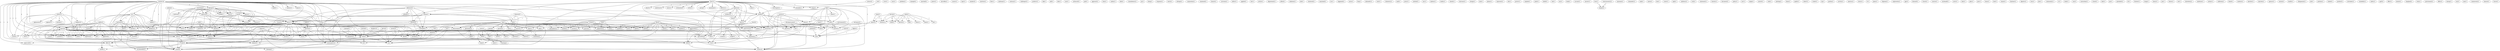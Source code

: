 digraph G {
  chemical [ label="chemical(2)" ];
  space [ label="space(27)" ];
  see [ label="see(1)" ];
  crew [ label="crew(1)" ];
  face [ label="face(12)" ];
  analysis [ label="analysis(4)" ];
  study [ label="study(3)" ];
  altnet [ label="altnet(1)" ];
  conference [ label="conference(1)" ];
  exists [ label="exists(1)" ];
  civilization [ label="civilization(1)" ];
  writer [ label="writer(1)" ];
  model [ label="model(4)" ];
  guess [ label="guess(1)" ];
  group [ label="group(1)" ];
  meantime [ label="meantime(1)" ];
  address [ label="address(1)" ];
  research [ label="research(5)" ];
  human [ label="human(1)" ];
  idea [ label="idea(1)" ];
  speculation [ label="speculation(2)" ];
  activist [ label="activist(1)" ];
  study [ label="study(1)" ];
  interest [ label="interest(1)" ];
  investigate [ label="investigate(1)" ];
  resemble [ label="resemble(1)" ];
  don [ label="don(1)" ];
  image [ label="image(1)" ];
  surface [ label="surface(4)" ];
  carry [ label="carry(2)" ];
  resolution [ label="resolution(1)" ];
  bay [ label="bay(1)" ];
  settle [ label="settle(1)" ];
  part [ label="part(1)" ];
  question [ label="question(1)" ];
  fuel [ label="fuel(5)" ];
  camera [ label="camera(1)" ];
  cargo [ label="cargo(1)" ];
  formation [ label="formation(1)" ];
  uses [ label="uses(1)" ];
  problem [ label="problem(1)" ];
  faq [ label="faq(2)" ];
  look [ label="look(1)" ];
  name [ label="name(1)" ];
  doesn [ label="doesn(1)" ];
  look [ label="look(1)" ];
  controversy [ label="controversy(2)" ];
  argument [ label="argument(1)" ];
  example [ label="example(1)" ];
  marshall [ label="marshall(1)" ];
  power [ label="power(1)" ];
  microfilm [ label="microfilm(1)" ];
  shuttle [ label="shuttle(16)" ];
  orbiter [ label="orbiter(3)" ];
  build [ label="build(1)" ];
  damage [ label="damage(1)" ];
  ar [ label="ar(1)" ];
  reentry [ label="reentry(1)" ];
  damage [ label="damage(1)" ];
  layer [ label="layer(2)" ];
  place [ label="place(1)" ];
  re [ label="re(1)" ];
  use [ label="use(1)" ];
  supply [ label="supply(1)" ];
  hardware [ label="hardware(2)" ];
  launch [ label="launch(2)" ];
  amount [ label="amount(1)" ];
  order [ label="order(2)" ];
  spacecraft [ label="spacecraft(1)" ];
  time [ label="time(5)" ];
  launch [ label="launch(5)" ];
  schedule [ label="schedule(1)" ];
  guidance [ label="guidance(1)" ];
  use [ label="use(2)" ];
  factor [ label="factor(1)" ];
  ch [ label="ch(1)" ];
  fact [ label="fact(2)" ];
  system [ label="system(1)" ];
  travel [ label="travel(1)" ];
  stratosphere [ label="stratosphere(3)" ];
  assumes [ label="assumes(1)" ];
  effect [ label="effect(3)" ];
  orbit [ label="orbit(5)" ];
  ozone [ label="ozone(8)" ];
  need [ label="need(1)" ];
  explosion [ label="explosion(3)" ];
  causes [ label="causes(1)" ];
  topic [ label="topic(1)" ];
  number [ label="number(3)" ];
  appears [ label="appears(1)" ];
  horizon [ label="horizon(1)" ];
  appearance [ label="appearance(1)" ];
  imagery [ label="imagery(2)" ];
  one [ label="one(1)" ];
  west [ label="west(1)" ];
  institute [ label="institute(1)" ];
  flow [ label="flow(1)" ];
  form [ label="form(2)" ];
  evidence [ label="evidence(1)" ];
  discussion [ label="discussion(2)" ];
  city [ label="city(2)" ];
  molenaar [ label="molenaar(1)" ];
  contrary [ label="contrary(1)" ];
  challenger [ label="challenger(2)" ];
  predicts [ label="predicts(1)" ];
  dak [ label="dak(1)" ];
  add [ label="add(1)" ];
  skin [ label="skin(1)" ];
  case [ label="case(1)" ];
  advanced [ label="advanced(1)" ];
  animal [ label="animal(1)" ];
  exposure [ label="exposure(2)" ];
  injury [ label="injury(2)" ];
  eds [ label="eds(1)" ];
  pad [ label="pad(1)" ];
  approach [ label="approach(1)" ];
  item [ label="item(1)" ];
  smiley [ label="smiley(1)" ];
  died [ label="died(1)" ];
  resemblance [ label="resemblance(1)" ];
  pu [ label="pu(1)" ];
  bring [ label="bring(1)" ];
  response [ label="response(1)" ];
  watch [ label="watch(1)" ];
  half [ label="half(1)" ];
  produce [ label="produce(1)" ];
  minute [ label="minute(1)" ];
  attempt [ label="attempt(1)" ];
  corporation [ label="corporation(1)" ];
  ko [ label="ko(2)" ];
  decompression [ label="decompression(2)" ];
  ed [ label="ed(1)" ];
  examined [ label="examined(1)" ];
  data [ label="data(3)" ];
  reach [ label="reach(1)" ];
  give [ label="give(1)" ];
  weather [ label="weather(1)" ];
  opportunity [ label="opportunity(1)" ];
  loss [ label="loss(1)" ];
  failed [ label="failed(1)" ];
  publish [ label="publish(1)" ];
  analyze [ label="analyze(1)" ];
  landed [ label="landed(1)" ];
  satellite [ label="satellite(1)" ];
  branch [ label="branch(1)" ];
  corrosion [ label="corrosion(1)" ];
  editor [ label="editor(1)" ];
  applied [ label="applied(1)" ];
  tier [ label="tier(1)" ];
  article [ label="article(1)" ];
  department [ label="department(1)" ];
  something [ label="something(2)" ];
  eardrum [ label="eardrum(1)" ];
  vacuum [ label="vacuum(3)" ];
  trouble [ label="trouble(1)" ];
  theory [ label="theory(1)" ];
  scuba [ label="scuba(1)" ];
  alfred [ label="alfred(1)" ];
  radiation [ label="radiation(1)" ];
  boil [ label="boil(1)" ];
  reentered [ label="reentered(1)" ];
  maryland [ label="maryland(1)" ];
  inc [ label="inc(1)" ];
  happened [ label="happened(1)" ];
  astra [ label="astra(1)" ];
  frog [ label="frog(1)" ];
  alexander [ label="alexander(1)" ];
  rtg [ label="rtg(3)" ];
  heat [ label="heat(1)" ];
  plutonium [ label="plutonium(3)" ];
  period [ label="period(1)" ];
  prevent [ label="prevent(1)" ];
  review [ label="review(2)" ];
  release [ label="release(2)" ];
  judgement [ label="judgement(1)" ];
  fell [ label="fell(1)" ];
  wish [ label="wish(1)" ];
  pursue [ label="pursue(1)" ];
  source [ label="source(2)" ];
  lunar [ label="lunar(1)" ];
  atmosphere [ label="atmosphere(1)" ];
  module [ label="module(1)" ];
  make [ label="make(1)" ];
  block [ label="block(1)" ];
  start [ label="start(1)" ];
  chemistry [ label="chemistry(1)" ];
  mail [ label="mail(1)" ];
  press [ label="press(1)" ];
  method [ label="method(1)" ];
  team [ label="team(2)" ];
  forensic [ label="forensic(1)" ];
  report [ label="report(5)" ];
  unc [ label="unc(1)" ];
  edge [ label="edge(1)" ];
  nimbus [ label="nimbus(1)" ];
  reality [ label="reality(1)" ];
  charlie [ label="charlie(1)" ];
  decrease [ label="decrease(1)" ];
  design [ label="design(1)" ];
  lack [ label="lack(1)" ];
  please [ label="please(1)" ];
  represent [ label="represent(1)" ];
  edu [ label="edu(1)" ];
  grover [ label="grover(1)" ];
  explode [ label="explode(1)" ];
  point [ label="point(1)" ];
  belief [ label="belief(1)" ];
  vab [ label="vab(1)" ];
  nus [ label="nus(1)" ];
  risk [ label="risk(2)" ];
  book [ label="book(1)" ];
  account [ label="account(1)" ];
  answer [ label="answer(1)" ];
  influence [ label="influence(2)" ];
  globally [ label="globally(1)" ];
  chlorine [ label="chlorine(3)" ];
  averaged [ label="averaged(1)" ];
  lose [ label="lose(1)" ];
  oxygen [ label="oxygen(1)" ];
  consciousness [ label="consciousness(2)" ];
  center [ label="center(3)" ];
  naumann [ label="naumann(1)" ];
  page [ label="page(1)" ];
  remainder [ label="remainder(1)" ];
  tank [ label="tank(1)" ];
  ocean [ label="ocean(2)" ];
  maria [ label="maria(1)" ];
  sheet [ label="sheet(1)" ];
  scratch [ label="scratch(1)" ];
  accommodate [ label="accommodate(1)" ];
  modify [ label="modify(1)" ];
  box [ label="box(1)" ];
  crater [ label="crater(1)" ];
  mph [ label="mph(1)" ];
  salisbury [ label="salisbury(1)" ];
  rock [ label="rock(1)" ];
  statement [ label="statement(1)" ];
  cabin [ label="cabin(2)" ];
  water [ label="water(1)" ];
  destroy [ label="destroy(1)" ];
  spent [ label="spent(1)" ];
  kill [ label="kill(1)" ];
  mind [ label="mind(1)" ];
  hit [ label="hit(1)" ];
  toxicity [ label="toxicity(1)" ];
  document [ label="document(2)" ];
  kerwin [ label="kerwin(2)" ];
  policy [ label="policy(1)" ];
  nov [ label="nov(1)" ];
  origin [ label="origin(1)" ];
  public [ label="public(1)" ];
  mission [ label="mission(5)" ];
  univelt [ label="univelt(1)" ];
  code [ label="code(1)" ];
  printing [ label="printing(1)" ];
  dunn [ label="dunn(1)" ];
  ad [ label="ad(1)" ];
  appeared [ label="appeared(1)" ];
  issue [ label="issue(1)" ];
  impact [ label="impact(4)" ];
  apollo [ label="apollo(1)" ];
  robert [ label="robert(1)" ];
  flight [ label="flight(3)" ];
  nasa [ label="nasa(9)" ];
  releases [ label="releases(1)" ];
  access [ label="access(1)" ];
  year [ label="year(4)" ];
  rocket [ label="rocket(1)" ];
  douglass [ label="douglass(2)" ];
  mj [ label="mj(1)" ];
  gordon [ label="gordon(1)" ];
  activity [ label="activity(1)" ];
  america [ label="america(1)" ];
  status [ label="status(1)" ];
  tr [ label="tr(1)" ];
  plans [ label="plans(1)" ];
  chipman [ label="chipman(1)" ];
  came [ label="came(1)" ];
  burning [ label="burning(1)" ];
  exploration [ label="exploration(1)" ];
  galileo [ label="galileo(2)" ];
  reviews [ label="reviews(1)" ];
  gpo [ label="gpo(2)" ];
  garcia [ label="garcia(2)" ];
  redesign [ label="redesign(1)" ];
  bernard [ label="bernard(1)" ];
  sze [ label="sze(1)" ];
  trench [ label="trench(1)" ];
  concise [ label="concise(1)" ];
  mcdonald [ label="mcdonald(1)" ];
  astro [ label="astro(1)" ];
  date [ label="date(1)" ];
  earth [ label="earth(4)" ];
  vicinity [ label="vicinity(1)" ];
  weight [ label="weight(1)" ];
  glen [ label="glen(1)" ];
  giss [ label="giss(1)" ];
  texas [ label="texas(1)" ];
  journal [ label="journal(2)" ];
  doe [ label="doe(3)" ];
  wayne [ label="wayne(1)" ];
  hinshaw [ label="hinshaw(1)" ];
  dipeitro [ label="dipeitro(1)" ];
  lava [ label="lava(1)" ];
  breath [ label="breath(2)" ];
  hold [ label="hold(1)" ];
  jbis [ label="jbis(1)" ];
  community [ label="community(1)" ];
  cr [ label="cr(1)" ];
  looks [ label="looks(1)" ];
  sun [ label="sun(2)" ];
  eustachian [ label="eustachian(1)" ];
  school [ label="school(1)" ];
  dale [ label="dale(1)" ];
  jan [ label="jan(1)" ];
  society [ label="society(4)" ];
  leech [ label="leech(2)" ];
  greenbelt [ label="greenbelt(1)" ];
  dr [ label="dr(1)" ];
  frontier [ label="frontier(1)" ];
  tonga [ label="tonga(1)" ];
  henry [ label="henry(1)" ];
  jon [ label="jon(1)" ];
  freeze [ label="freeze(1)" ];
  net [ label="net(1)" ];
  michael [ label="michael(1)" ];
  showdown [ label="showdown(1)" ];
  june [ label="june(1)" ];
  vol [ label="vol(3)" ];
  medicine [ label="medicine(1)" ];
  author [ label="author(1)" ];
  california [ label="california(1)" ];
  aerospace [ label="aerospace(2)" ];
  blood [ label="blood(1)" ];
  sunburn [ label="sunburn(1)" ];
  environment [ label="environment(3)" ];
  koestler [ label="koestler(1)" ];
  malcolm [ label="malcolm(1)" ];
  spencer [ label="spencer(1)" ];
  saturn [ label="saturn(3)" ];
  health [ label="health(1)" ];
  chimpanzee [ label="chimpanzee(1)" ];
  carlotto [ label="carlotto(1)" ];
  md [ label="md(1)" ];
  jackman [ label="jackman(4)" ];
  position [ label="position(1)" ];
  looked [ label="looked(1)" ];
  prather [ label="prather(3)" ];
  november [ label="november(1)" ];
  variability [ label="variability(1)" ];
  science [ label="science(2)" ];
  safety [ label="safety(1)" ];
  april [ label="april(2)" ];
  effort [ label="effort(1)" ];
  kermit [ label="kermit(1)" ];
  hoagland [ label="hoagland(1)" ];
  stein [ label="stein(1)" ];
  government [ label="government(1)" ];
  office [ label="office(2)" ];
  energy [ label="energy(1)" ];
  usa [ label="usa(2)" ];
  june [ label="june(2)" ];
  sam [ label="sam(1)" ];
  commission [ label="commission(1)" ];
  hanson [ label="hanson(1)" ];
  tissue [ label="tissue(1)" ];
  chemical -> space [ label="1" ];
  chemical -> see [ label="1" ];
  face -> analysis [ label="2" ];
  face -> study [ label="1" ];
  face -> altnet [ label="1" ];
  face -> conference [ label="1" ];
  face -> exists [ label="1" ];
  face -> civilization [ label="1" ];
  face -> writer [ label="1" ];
  face -> model [ label="3" ];
  face -> space [ label="1" ];
  face -> guess [ label="2" ];
  face -> group [ label="1" ];
  face -> meantime [ label="1" ];
  face -> address [ label="1" ];
  face -> research [ label="1" ];
  face -> human [ label="1" ];
  face -> idea [ label="1" ];
  face -> speculation [ label="1" ];
  face -> activist [ label="1" ];
  face -> study [ label="1" ];
  face -> interest [ label="1" ];
  face -> investigate [ label="1" ];
  face -> resemble [ label="1" ];
  face -> don [ label="1" ];
  face -> image [ label="2" ];
  face -> surface [ label="1" ];
  carry -> resolution [ label="1" ];
  carry -> bay [ label="1" ];
  carry -> settle [ label="1" ];
  carry -> part [ label="1" ];
  carry -> question [ label="1" ];
  carry -> fuel [ label="1" ];
  carry -> camera [ label="1" ];
  carry -> cargo [ label="1" ];
  carry -> formation [ label="1" ];
  faq -> look [ label="1" ];
  faq -> name [ label="1" ];
  faq -> model [ label="1" ];
  faq -> research [ label="1" ];
  faq -> activist [ label="1" ];
  faq -> interest [ label="1" ];
  faq -> doesn [ label="1" ];
  faq -> look [ label="1" ];
  faq -> controversy [ label="1" ];
  faq -> argument [ label="1" ];
  faq -> surface [ label="1" ];
  shuttle -> orbiter [ label="3" ];
  shuttle -> study [ label="1" ];
  shuttle -> build [ label="1" ];
  shuttle -> damage [ label="2" ];
  shuttle -> ar [ label="1" ];
  shuttle -> reentry [ label="1" ];
  shuttle -> damage [ label="2" ];
  shuttle -> layer [ label="2" ];
  shuttle -> place [ label="1" ];
  shuttle -> re [ label="1" ];
  shuttle -> use [ label="1" ];
  shuttle -> supply [ label="1" ];
  shuttle -> hardware [ label="1" ];
  shuttle -> launch [ label="4" ];
  shuttle -> amount [ label="2" ];
  shuttle -> space [ label="2" ];
  shuttle -> order [ label="1" ];
  shuttle -> spacecraft [ label="1" ];
  shuttle -> time [ label="3" ];
  shuttle -> launch [ label="4" ];
  shuttle -> schedule [ label="1" ];
  shuttle -> guidance [ label="1" ];
  shuttle -> use [ label="1" ];
  shuttle -> factor [ label="1" ];
  shuttle -> ch [ label="1" ];
  shuttle -> fact [ label="1" ];
  shuttle -> system [ label="1" ];
  shuttle -> travel [ label="1" ];
  shuttle -> stratosphere [ label="3" ];
  shuttle -> assumes [ label="2" ];
  shuttle -> study [ label="1" ];
  shuttle -> effect [ label="1" ];
  shuttle -> orbit [ label="4" ];
  shuttle -> ozone [ label="3" ];
  shuttle -> need [ label="1" ];
  shuttle -> surface [ label="1" ];
  shuttle -> explosion [ label="2" ];
  orbiter -> appears [ label="1" ];
  orbiter -> horizon [ label="1" ];
  orbiter -> appearance [ label="1" ];
  orbiter -> imagery [ label="1" ];
  orbiter -> one [ label="1" ];
  orbiter -> travel [ label="1" ];
  orbiter -> west [ label="1" ];
  orbiter -> surface [ label="1" ];
  analysis -> form [ label="1" ];
  analysis -> evidence [ label="1" ];
  analysis -> model [ label="2" ];
  analysis -> guess [ label="2" ];
  analysis -> discussion [ label="1" ];
  analysis -> speculation [ label="1" ];
  analysis -> city [ label="1" ];
  study -> ar [ label="1" ];
  study -> space [ label="1" ];
  study -> ch [ label="1" ];
  study -> stratosphere [ label="1" ];
  animal -> exposure [ label="1" ];
  animal -> injury [ label="1" ];
  animal -> eds [ label="1" ];
  half -> produce [ label="1" ];
  half -> minute [ label="1" ];
  half -> injury [ label="1" ];
  ko -> ar [ label="1" ];
  ko -> ch [ label="1" ];
  ko -> study [ label="1" ];
  decompression -> ed [ label="1" ];
  decompression -> eds [ label="1" ];
  data -> reach [ label="1" ];
  data -> give [ label="3" ];
  data -> weather [ label="1" ];
  data -> opportunity [ label="3" ];
  data -> loss [ label="1" ];
  data -> failed [ label="1" ];
  data -> publish [ label="3" ];
  data -> order [ label="3" ];
  data -> analyze [ label="3" ];
  data -> landed [ label="1" ];
  data -> satellite [ label="1" ];
  data -> orbit [ label="1" ];
  form -> city [ label="1" ];
  something -> eardrum [ label="1" ];
  something -> exposure [ label="1" ];
  something -> vacuum [ label="1" ];
  something -> trouble [ label="1" ];
  something -> theory [ label="1" ];
  something -> scuba [ label="1" ];
  something -> injury [ label="1" ];
  look -> research [ label="1" ];
  look -> stratosphere [ label="1" ];
  look -> activist [ label="1" ];
  look -> interest [ label="1" ];
  look -> surface [ label="1" ];
  rtg -> heat [ label="1" ];
  rtg -> plutonium [ label="1" ];
  rtg -> period [ label="1" ];
  rtg -> prevent [ label="1" ];
  rtg -> review [ label="1" ];
  rtg -> release [ label="1" ];
  rtg -> judgement [ label="1" ];
  rtg -> fell [ label="1" ];
  rtg -> discussion [ label="1" ];
  rtg -> fuel [ label="1" ];
  rtg -> time [ label="1" ];
  rtg -> wish [ label="1" ];
  rtg -> pursue [ label="1" ];
  rtg -> source [ label="1" ];
  rtg -> lunar [ label="1" ];
  rtg -> atmosphere [ label="1" ];
  rtg -> module [ label="1" ];
  rtg -> make [ label="1" ];
  rtg -> block [ label="1" ];
  team -> forensic [ label="1" ];
  team -> report [ label="1" ];
  damage -> layer [ label="1" ];
  damage -> exposure [ label="1" ];
  damage -> vacuum [ label="1" ];
  damage -> trouble [ label="1" ];
  damage -> theory [ label="1" ];
  damage -> scuba [ label="1" ];
  damage -> injury [ label="1" ];
  damage -> ozone [ label="1" ];
  risk -> review [ label="1" ];
  risk -> judgement [ label="1" ];
  risk -> wish [ label="1" ];
  risk -> pursue [ label="1" ];
  risk -> make [ label="1" ];
  damage -> layer [ label="1" ];
  damage -> exposure [ label="1" ];
  damage -> vacuum [ label="1" ];
  damage -> trouble [ label="1" ];
  damage -> theory [ label="1" ];
  damage -> scuba [ label="1" ];
  damage -> injury [ label="1" ];
  damage -> ozone [ label="1" ];
  influence -> globally [ label="1" ];
  influence -> model [ label="1" ];
  influence -> space [ label="1" ];
  influence -> human [ label="1" ];
  influence -> chlorine [ label="1" ];
  influence -> stratosphere [ label="1" ];
  influence -> averaged [ label="1" ];
  influence -> ozone [ label="1" ];
  lose -> oxygen [ label="1" ];
  consciousness -> oxygen [ label="1" ];
  center -> see [ label="1" ];
  plutonium -> page [ label="1" ];
  ocean -> loss [ label="1" ];
  ocean -> failed [ label="1" ];
  ocean -> fell [ label="1" ];
  ocean -> landed [ label="1" ];
  ocean -> source [ label="1" ];
  ocean -> lunar [ label="1" ];
  ocean -> satellite [ label="1" ];
  ocean -> atmosphere [ label="1" ];
  ocean -> module [ label="1" ];
  ocean -> orbit [ label="1" ];
  imagery -> one [ label="1" ];
  imagery -> discussion [ label="1" ];
  imagery -> speculation [ label="1" ];
  imagery -> west [ label="1" ];
  imagery -> city [ label="1" ];
  re -> use [ label="1" ];
  re -> supply [ label="1" ];
  re -> hardware [ label="2" ];
  re -> sheet [ label="1" ];
  re -> launch [ label="2" ];
  re -> scratch [ label="1" ];
  re -> launch [ label="2" ];
  re -> accommodate [ label="1" ];
  re -> guidance [ label="1" ];
  re -> use [ label="1" ];
  re -> fact [ label="1" ];
  re -> system [ label="1" ];
  re -> modify [ label="1" ];
  exposure -> space [ label="1" ];
  exposure -> vacuum [ label="1" ];
  exposure -> produce [ label="1" ];
  exposure -> minute [ label="1" ];
  cabin -> water [ label="1" ];
  cabin -> destroy [ label="1" ];
  cabin -> forensic [ label="1" ];
  cabin -> report [ label="1" ];
  cabin -> spent [ label="1" ];
  cabin -> kill [ label="1" ];
  cabin -> mind [ label="1" ];
  cabin -> hit [ label="1" ];
  use -> spacecraft [ label="1" ];
  use -> orbit [ label="2" ];
  kerwin -> destroy [ label="1" ];
  kerwin -> forensic [ label="1" ];
  kerwin -> report [ label="1" ];
  kerwin -> kill [ label="1" ];
  kerwin -> mind [ label="1" ];
  hardware -> sheet [ label="1" ];
  hardware -> scratch [ label="1" ];
  hardware -> guidance [ label="1" ];
  hardware -> use [ label="1" ];
  hardware -> fact [ label="1" ];
  hardware -> system [ label="1" ];
  hardware -> modify [ label="1" ];
  public -> mission [ label="1" ];
  release -> time [ label="1" ];
  launch -> scratch [ label="1" ];
  launch -> order [ label="1" ];
  launch -> time [ label="1" ];
  launch -> schedule [ label="1" ];
  launch -> use [ label="2" ];
  launch -> factor [ label="1" ];
  launch -> ad [ label="1" ];
  launch -> appeared [ label="1" ];
  launch -> issue [ label="1" ];
  launch -> effect [ label="1" ];
  launch -> ozone [ label="1" ];
  launch -> need [ label="1" ];
  launch -> explosion [ label="1" ];
  impact -> amount [ label="1" ];
  impact -> time [ label="1" ];
  impact -> ch [ label="1" ];
  impact -> study [ label="1" ];
  impact -> ozone [ label="1" ];
  flight -> see [ label="1" ];
  nasa -> space [ label="2" ];
  nasa -> one [ label="1" ];
  nasa -> publish [ label="1" ];
  nasa -> order [ label="1" ];
  nasa -> releases [ label="1" ];
  nasa -> analyze [ label="1" ];
  nasa -> stratosphere [ label="1" ];
  nasa -> mission [ label="1" ];
  nasa -> study [ label="1" ];
  nasa -> access [ label="1" ];
  nasa -> year [ label="1" ];
  nasa -> see [ label="1" ];
  model -> space [ label="1" ];
  model -> guess [ label="1" ];
  model -> research [ label="1" ];
  model -> activist [ label="1" ];
  model -> averaged [ label="1" ];
  model -> interest [ label="1" ];
  model -> doesn [ label="1" ];
  model -> look [ label="1" ];
  model -> surface [ label="1" ];
  space -> one [ label="1" ];
  space -> publish [ label="1" ];
  space -> discussion [ label="1" ];
  space -> order [ label="2" ];
  space -> time [ label="3" ];
  space -> launch [ label="2" ];
  space -> schedule [ label="1" ];
  space -> produce [ label="2" ];
  space -> guidance [ label="1" ];
  space -> use [ label="1" ];
  space -> factor [ label="1" ];
  space -> minute [ label="2" ];
  space -> analyze [ label="1" ];
  space -> ch [ label="1" ];
  space -> fact [ label="1" ];
  space -> system [ label="1" ];
  space -> stratosphere [ label="4" ];
  space -> mission [ label="1" ];
  space -> study [ label="1" ];
  space -> effect [ label="1" ];
  space -> access [ label="1" ];
  space -> year [ label="1" ];
  space -> controversy [ label="2" ];
  space -> injury [ label="2" ];
  space -> ozone [ label="3" ];
  space -> need [ label="1" ];
  space -> argument [ label="2" ];
  space -> block [ label="1" ];
  douglass -> ch [ label="1" ];
  douglass -> study [ label="1" ];
  one -> publish [ label="1" ];
  one -> order [ label="1" ];
  one -> analyze [ label="1" ];
  one -> year [ label="1" ];
  one -> west [ label="1" ];
  discussion -> speculation [ label="1" ];
  discussion -> city [ label="1" ];
  discussion -> block [ label="1" ];
  vacuum -> injury [ label="1" ];
  vacuum -> eds [ label="1" ];
  order -> time [ label="1" ];
  order -> analyze [ label="1" ];
  order -> effect [ label="1" ];
  order -> ozone [ label="1" ];
  fuel -> time [ label="2" ];
  fuel -> cargo [ label="1" ];
  fuel -> came [ label="1" ];
  fuel -> burning [ label="1" ];
  galileo -> launch [ label="1" ];
  galileo -> ad [ label="1" ];
  galileo -> appeared [ label="1" ];
  galileo -> reviews [ label="1" ];
  galileo -> issue [ label="1" ];
  galileo -> block [ label="1" ];
  garcia -> ch [ label="1" ];
  garcia -> study [ label="1" ];
  time -> launch [ label="1" ];
  time -> accommodate [ label="1" ];
  time -> redesign [ label="1" ];
  time -> modify [ label="1" ];
  time -> ozone [ label="2" ];
  sze -> ch [ label="1" ];
  sze -> study [ label="1" ];
  earth -> use [ label="2" ];
  earth -> vicinity [ label="1" ];
  earth -> travel [ label="1" ];
  earth -> weight [ label="1" ];
  earth -> orbit [ label="3" ];
  earth -> surface [ label="1" ];
  journal -> ch [ label="1" ];
  journal -> study [ label="1" ];
  launch -> schedule [ label="1" ];
  launch -> use [ label="2" ];
  launch -> factor [ label="1" ];
  launch -> ad [ label="1" ];
  launch -> appeared [ label="1" ];
  launch -> issue [ label="1" ];
  launch -> effect [ label="1" ];
  launch -> ozone [ label="1" ];
  launch -> need [ label="1" ];
  launch -> explosion [ label="1" ];
  research -> ch [ label="1" ];
  research -> study [ label="2" ];
  research -> don [ label="1" ];
  human -> minute [ label="1" ];
  human -> chlorine [ label="1" ];
  human -> breath [ label="1" ];
  human -> averaged [ label="1" ];
  human -> hold [ label="1" ];
  human -> injury [ label="1" ];
  human -> don [ label="1" ];
  human -> ozone [ label="1" ];
  use -> orbit [ label="2" ];
  report -> make [ label="1" ];
  report -> eds [ label="1" ];
  minute -> injury [ label="1" ];
  chlorine -> averaged [ label="1" ];
  chlorine -> assumes [ label="1" ];
  chlorine -> year [ label="1" ];
  chlorine -> ozone [ label="1" ];
  society -> study [ label="1" ];
  society -> don [ label="1" ];
  breath -> scuba [ label="1" ];
  fact -> see [ label="1" ];
  leech -> controversy [ label="1" ];
  leech -> argument [ label="1" ];
  source -> assumes [ label="1" ];
  source -> year [ label="1" ];
  stratosphere -> study [ label="1" ];
  speculation -> city [ label="1" ];
  michael -> study [ label="1" ];
  june -> make [ label="1" ];
  june -> eds [ label="1" ];
  vol -> image [ label="1" ];
  aerospace -> eds [ label="1" ];
  aerospace -> see [ label="1" ];
  environment -> eds [ label="1" ];
  environment -> see [ label="1" ];
  mission -> access [ label="1" ];
  mission -> year [ label="1" ];
  mission -> formation [ label="1" ];
  carlotto -> interest [ label="1" ];
  carlotto -> doesn [ label="1" ];
  carlotto -> look [ label="1" ];
  carlotto -> city [ label="1" ];
  carlotto -> surface [ label="1" ];
  jackman -> see [ label="1" ];
  effect -> ozone [ label="2" ];
  science -> resemble [ label="1" ];
  orbit -> surface [ label="1" ];
  look -> surface [ label="1" ];
  controversy -> argument [ label="1" ];
}
